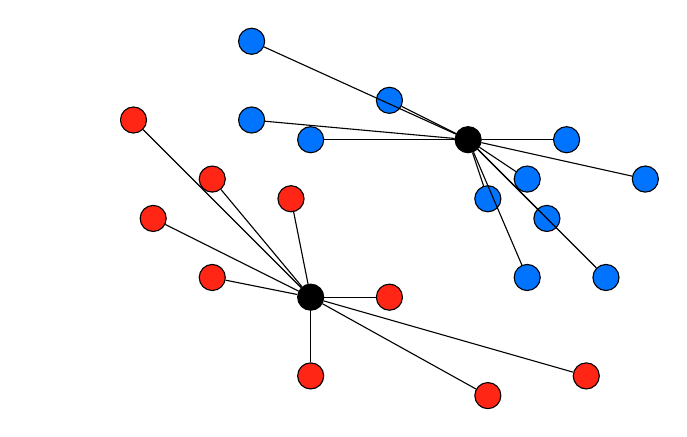 \tikzstyle{none}=[inner sep=0pt]
\definecolor{hexcolor0x0074ff}{rgb}{0.000,0.455,1.000}
\definecolor{hexcolor0xff2615}{rgb}{1.000,0.149,0.082}

\definecolor{myblack}{rgb}{0.000,0.000,0.000}
\definecolor{mywhite}{rgb}{1.000,1.000,1.000}

\tikzstyle{sp}=[circle,fill=myblack,draw=myblack, scale=1]
\tikzstyle{setA}=[circle,fill=hexcolor0x0074ff,draw=myblack]
\tikzstyle{setB}=[circle,fill=hexcolor0xff2615,draw=myblack]
\tikzstyle{setC}=[circle,fill=mywhite,draw=myblack]
\tikzstyle{node}=[circle,fill=mywhite,draw=myblack,scale=.1]


\begin{tikzpicture}
		\node [style=setA] (0) at (-1.75, 1.75) {};
		\node [style=setB] (1) at (-3, 0.5) {};
		\node [style=setA] (2) at (0,2) {};
		\node [style=setB] (3) at (-1.25, 0.75) {};
		\node [style=setB] (4) at (-2.25, 1) {};
		\node [style=setB] (5) at (-3.25, 1.75) {};
		\node [style=setA] (6) at (-1.75, 2.75) {};
		\node [style=setA] (7) at (-1, 1.5) {};
		\node [style=setA] (8) at (2.25, 1.5) {};
		\node [style=setA] (9) at (1.25, 0.75) {};
		\node [style=setA] (10) at (2.75, -0.25) {};
		\node [style=setB] (11) at (0,-0.5) {};
		\node [style=setA] (12) at (3.25, 1) {};
		\node [style=setA] (13) at (2, 0.5) {};
		\node [style=setB] (14) at (2.5, -1.5) {};
		\node [style=setB] (15) at (-1,-1.5) {};
		\node [style=setB] (16) at (1.25, -1.75) {};
		\node [style=setA] (17) at (1.75, -0.25) {};
		\node [style=setB] (18) at (-2.25, -0.25) {};
		\node [style=setA] (19) at (1.75, 1) {};

\node [sp] (v1) at (-1,-0.5) {};
\node [sp] (v2) at (1,1.5) {};
\draw  (3) edge (v1);
\draw  (11) edge (v1);
\draw  (15) edge (v1);
\draw  (18) edge (v1);
\draw  (4) edge (v1);
\draw  (1) edge (v1);
\draw  (5) edge (v1);
\draw  (16) edge (v1);
\draw  (14) edge (v1);
\draw  (6) edge (v2);
\draw  (0) edge (v2);
\draw  (7) edge (v2);
\draw  (2) edge (v2);
\draw  (9) edge (v2);
\draw  (19) edge (v2);
\draw  (8) edge (v2);
\draw  (12) edge (v2);
\draw  (13) edge (v2);
\draw  (17) edge (v2);
\draw  (10) edge (v2);
\end{tikzpicture}
